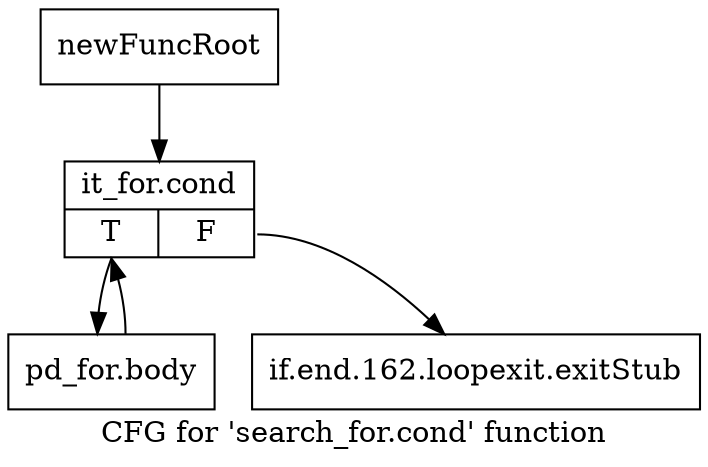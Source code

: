 digraph "CFG for 'search_for.cond' function" {
	label="CFG for 'search_for.cond' function";

	Node0x1125fe0 [shape=record,label="{newFuncRoot}"];
	Node0x1125fe0 -> Node0x1126080;
	Node0x1126030 [shape=record,label="{if.end.162.loopexit.exitStub}"];
	Node0x1126080 [shape=record,label="{it_for.cond|{<s0>T|<s1>F}}"];
	Node0x1126080:s0 -> Node0x11260d0;
	Node0x1126080:s1 -> Node0x1126030;
	Node0x11260d0 [shape=record,label="{pd_for.body}"];
	Node0x11260d0 -> Node0x1126080;
}
